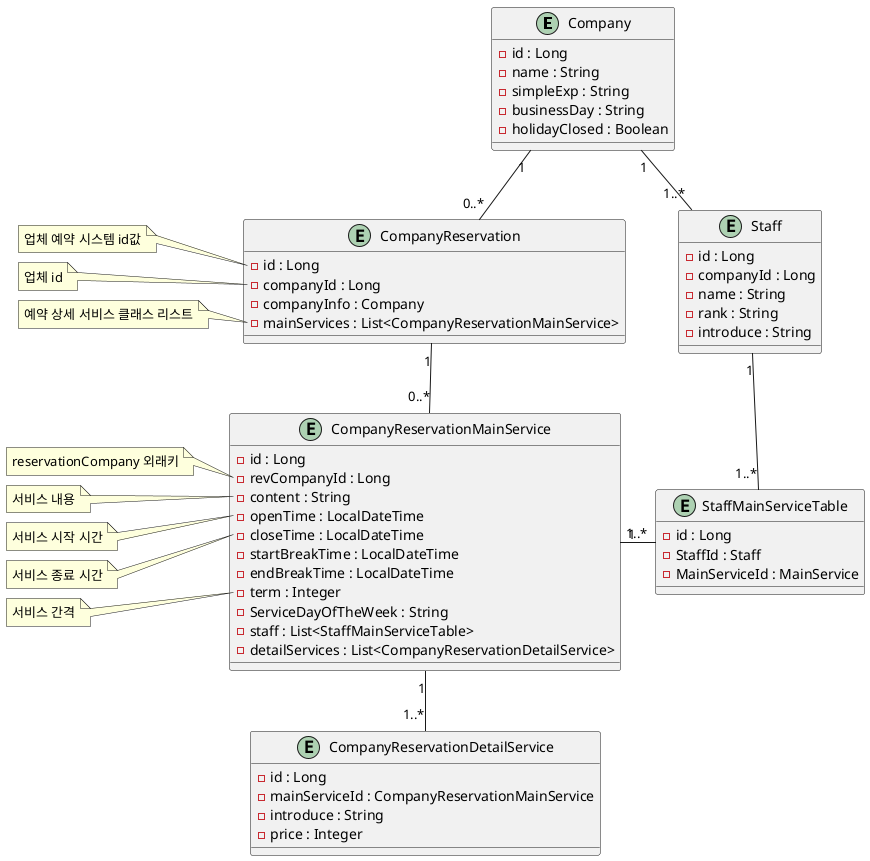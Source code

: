 @startuml
entity Company {
    - id : Long
    - name : String
    - simpleExp : String
    - businessDay : String
    - holidayClosed : Boolean
}

entity CompanyReservation {
    - id : Long
    - companyId : Long
    - companyInfo : Company
    - mainServices : List<CompanyReservationMainService>
}
note left of CompanyReservation::id
    업체 예약 시스템 id값
end note
note left of CompanyReservation::companyId
    업체 id
end note
note left of CompanyReservation::mainService
    예약 상세 서비스 클래스 리스트
end note

entity CompanyReservationMainService {
    - id : Long
    - revCompanyId : Long
    - content : String
    - openTime : LocalDateTime
    - closeTime : LocalDateTime
    - startBreakTime : LocalDateTime
    - endBreakTime : LocalDateTime
    - term : Integer
    - ServiceDayOfTheWeek : String
    - staff : List<StaffMainServiceTable>
    - detailServices : List<CompanyReservationDetailService>
}
note left of CompanyReservationMainService::revCompanyId
    reservationCompany 외래키
end note
note left of CompanyReservationMainService::content
    서비스 내용
end note
note left of CompanyReservationMainService::openTime
    서비스 시작 시간
end note
note left of CompanyReservationMainService::closeTime
    서비스 종료 시간
end note
note left of CompanyReservationMainService::term
    서비스 간격
end note

entity CompanyReservationDetailService {
    - id : Long
    - mainServiceId : CompanyReservationMainService
    - introduce : String
    - price : Integer
}

entity Staff {
    - id : Long
    - companyId : Long
    - name : String
    - rank : String
    - introduce : String
}

entity StaffMainServiceTable {
    - id : Long
    - StaffId : Staff
    - MainServiceId : MainService
}

Company "1" -- "0..*" CompanyReservation
Company "1" -- "1..*" Staff
CompanyReservation "1" -- "0..*" CompanyReservationMainService
CompanyReservationMainService "1" - "1..*" StaffMainServiceTable
Staff "1" -- "1..*" StaffMainServiceTable
CompanyReservationMainService "1" -- "1..*" CompanyReservationDetailService


@enduml